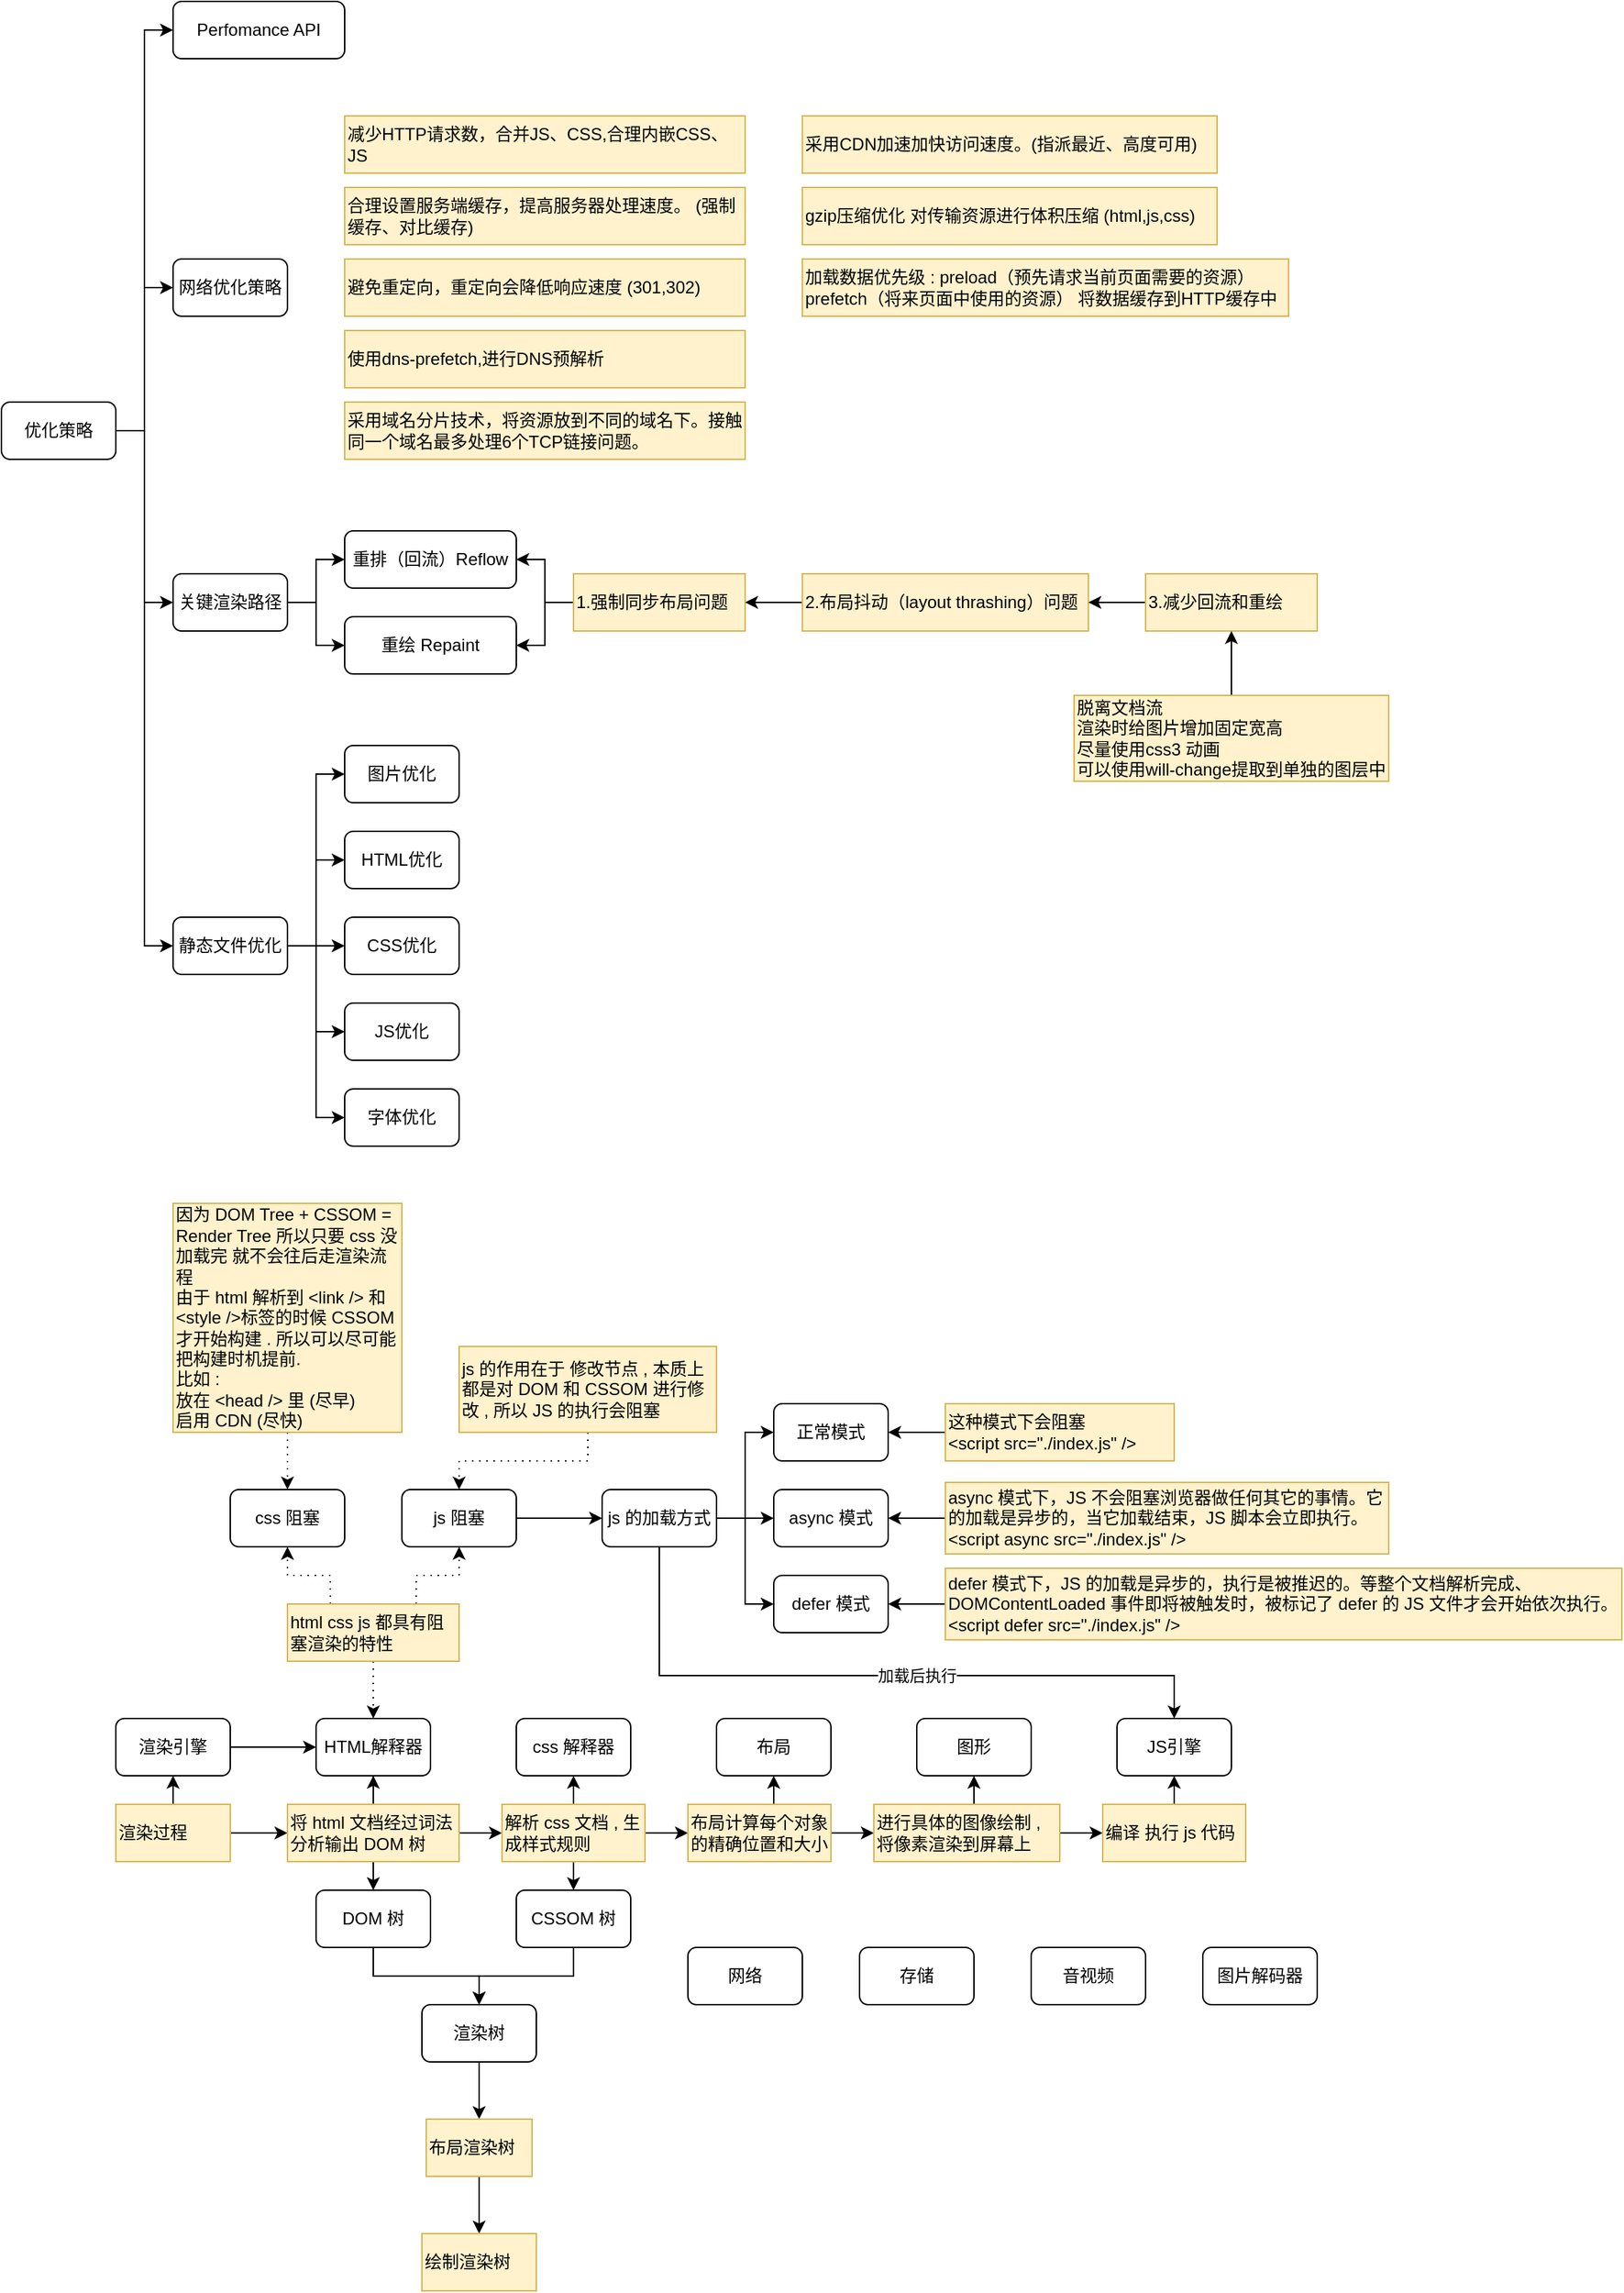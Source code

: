 <mxfile version="24.4.13" type="github">
  <diagram name="第 1 页" id="fa3JzIOEpzAEIbz7c-mS">
    <mxGraphModel dx="1221" dy="725" grid="1" gridSize="10" guides="1" tooltips="1" connect="1" arrows="1" fold="1" page="1" pageScale="1" pageWidth="827" pageHeight="1169" math="0" shadow="0">
      <root>
        <mxCell id="0" />
        <mxCell id="1" parent="0" />
        <mxCell id="NSkligS_rQyxowmOvO4k-1" value="Perfomance API" style="rounded=1;whiteSpace=wrap;html=1;" parent="1" vertex="1">
          <mxGeometry x="160" y="40" width="120" height="40" as="geometry" />
        </mxCell>
        <mxCell id="NSkligS_rQyxowmOvO4k-12" style="edgeStyle=orthogonalEdgeStyle;rounded=0;orthogonalLoop=1;jettySize=auto;html=1;exitX=1;exitY=0.5;exitDx=0;exitDy=0;entryX=0;entryY=0.5;entryDx=0;entryDy=0;" parent="1" source="NSkligS_rQyxowmOvO4k-2" target="NSkligS_rQyxowmOvO4k-1" edge="1">
          <mxGeometry relative="1" as="geometry" />
        </mxCell>
        <mxCell id="NSkligS_rQyxowmOvO4k-13" style="edgeStyle=orthogonalEdgeStyle;rounded=0;orthogonalLoop=1;jettySize=auto;html=1;exitX=1;exitY=0.5;exitDx=0;exitDy=0;entryX=0;entryY=0.5;entryDx=0;entryDy=0;" parent="1" source="NSkligS_rQyxowmOvO4k-2" target="NSkligS_rQyxowmOvO4k-3" edge="1">
          <mxGeometry relative="1" as="geometry" />
        </mxCell>
        <mxCell id="NSkligS_rQyxowmOvO4k-14" style="edgeStyle=orthogonalEdgeStyle;rounded=0;orthogonalLoop=1;jettySize=auto;html=1;exitX=1;exitY=0.5;exitDx=0;exitDy=0;entryX=0;entryY=0.5;entryDx=0;entryDy=0;" parent="1" source="NSkligS_rQyxowmOvO4k-2" target="NSkligS_rQyxowmOvO4k-5" edge="1">
          <mxGeometry relative="1" as="geometry" />
        </mxCell>
        <mxCell id="NSkligS_rQyxowmOvO4k-15" style="edgeStyle=orthogonalEdgeStyle;rounded=0;orthogonalLoop=1;jettySize=auto;html=1;exitX=1;exitY=0.5;exitDx=0;exitDy=0;entryX=0;entryY=0.5;entryDx=0;entryDy=0;" parent="1" source="NSkligS_rQyxowmOvO4k-2" target="NSkligS_rQyxowmOvO4k-6" edge="1">
          <mxGeometry relative="1" as="geometry" />
        </mxCell>
        <mxCell id="NSkligS_rQyxowmOvO4k-2" value="优化策略" style="rounded=1;whiteSpace=wrap;html=1;" parent="1" vertex="1">
          <mxGeometry x="40" y="320" width="80" height="40" as="geometry" />
        </mxCell>
        <mxCell id="NSkligS_rQyxowmOvO4k-3" value="网络优化策略" style="rounded=1;whiteSpace=wrap;html=1;" parent="1" vertex="1">
          <mxGeometry x="160" y="220" width="80" height="40" as="geometry" />
        </mxCell>
        <mxCell id="NSkligS_rQyxowmOvO4k-31" style="edgeStyle=orthogonalEdgeStyle;rounded=0;orthogonalLoop=1;jettySize=auto;html=1;exitX=1;exitY=0.5;exitDx=0;exitDy=0;entryX=0;entryY=0.5;entryDx=0;entryDy=0;" parent="1" source="NSkligS_rQyxowmOvO4k-5" target="NSkligS_rQyxowmOvO4k-29" edge="1">
          <mxGeometry relative="1" as="geometry" />
        </mxCell>
        <mxCell id="NSkligS_rQyxowmOvO4k-33" style="edgeStyle=orthogonalEdgeStyle;rounded=0;orthogonalLoop=1;jettySize=auto;html=1;exitX=1;exitY=0.5;exitDx=0;exitDy=0;entryX=0;entryY=0.5;entryDx=0;entryDy=0;" parent="1" source="NSkligS_rQyxowmOvO4k-5" target="NSkligS_rQyxowmOvO4k-30" edge="1">
          <mxGeometry relative="1" as="geometry" />
        </mxCell>
        <mxCell id="NSkligS_rQyxowmOvO4k-5" value="关键渲染路径" style="rounded=1;whiteSpace=wrap;html=1;" parent="1" vertex="1">
          <mxGeometry x="160" y="440" width="80" height="40" as="geometry" />
        </mxCell>
        <mxCell id="NSkligS_rQyxowmOvO4k-16" style="edgeStyle=orthogonalEdgeStyle;rounded=0;orthogonalLoop=1;jettySize=auto;html=1;exitX=1;exitY=0.5;exitDx=0;exitDy=0;entryX=0;entryY=0.5;entryDx=0;entryDy=0;" parent="1" source="NSkligS_rQyxowmOvO4k-6" target="NSkligS_rQyxowmOvO4k-7" edge="1">
          <mxGeometry relative="1" as="geometry" />
        </mxCell>
        <mxCell id="NSkligS_rQyxowmOvO4k-17" style="edgeStyle=orthogonalEdgeStyle;rounded=0;orthogonalLoop=1;jettySize=auto;html=1;exitX=1;exitY=0.5;exitDx=0;exitDy=0;entryX=0;entryY=0.5;entryDx=0;entryDy=0;" parent="1" source="NSkligS_rQyxowmOvO4k-6" target="NSkligS_rQyxowmOvO4k-8" edge="1">
          <mxGeometry relative="1" as="geometry" />
        </mxCell>
        <mxCell id="NSkligS_rQyxowmOvO4k-18" style="edgeStyle=orthogonalEdgeStyle;rounded=0;orthogonalLoop=1;jettySize=auto;html=1;exitX=1;exitY=0.5;exitDx=0;exitDy=0;entryX=0;entryY=0.5;entryDx=0;entryDy=0;" parent="1" source="NSkligS_rQyxowmOvO4k-6" target="NSkligS_rQyxowmOvO4k-9" edge="1">
          <mxGeometry relative="1" as="geometry" />
        </mxCell>
        <mxCell id="NSkligS_rQyxowmOvO4k-19" style="edgeStyle=orthogonalEdgeStyle;rounded=0;orthogonalLoop=1;jettySize=auto;html=1;exitX=1;exitY=0.5;exitDx=0;exitDy=0;entryX=0;entryY=0.5;entryDx=0;entryDy=0;" parent="1" source="NSkligS_rQyxowmOvO4k-6" target="NSkligS_rQyxowmOvO4k-10" edge="1">
          <mxGeometry relative="1" as="geometry" />
        </mxCell>
        <mxCell id="NSkligS_rQyxowmOvO4k-20" style="edgeStyle=orthogonalEdgeStyle;rounded=0;orthogonalLoop=1;jettySize=auto;html=1;exitX=1;exitY=0.5;exitDx=0;exitDy=0;entryX=0;entryY=0.5;entryDx=0;entryDy=0;" parent="1" source="NSkligS_rQyxowmOvO4k-6" target="NSkligS_rQyxowmOvO4k-11" edge="1">
          <mxGeometry relative="1" as="geometry" />
        </mxCell>
        <mxCell id="NSkligS_rQyxowmOvO4k-6" value="静态文件优化" style="rounded=1;whiteSpace=wrap;html=1;" parent="1" vertex="1">
          <mxGeometry x="160" y="680" width="80" height="40" as="geometry" />
        </mxCell>
        <mxCell id="NSkligS_rQyxowmOvO4k-7" value="图片优化" style="rounded=1;whiteSpace=wrap;html=1;" parent="1" vertex="1">
          <mxGeometry x="280" y="560" width="80" height="40" as="geometry" />
        </mxCell>
        <mxCell id="NSkligS_rQyxowmOvO4k-8" value="HTML优化" style="rounded=1;whiteSpace=wrap;html=1;" parent="1" vertex="1">
          <mxGeometry x="280" y="620" width="80" height="40" as="geometry" />
        </mxCell>
        <mxCell id="NSkligS_rQyxowmOvO4k-9" value="CSS优化" style="rounded=1;whiteSpace=wrap;html=1;" parent="1" vertex="1">
          <mxGeometry x="280" y="680" width="80" height="40" as="geometry" />
        </mxCell>
        <mxCell id="NSkligS_rQyxowmOvO4k-10" value="JS优化" style="rounded=1;whiteSpace=wrap;html=1;" parent="1" vertex="1">
          <mxGeometry x="280" y="740" width="80" height="40" as="geometry" />
        </mxCell>
        <mxCell id="NSkligS_rQyxowmOvO4k-11" value="字体优化" style="rounded=1;whiteSpace=wrap;html=1;" parent="1" vertex="1">
          <mxGeometry x="280" y="800" width="80" height="40" as="geometry" />
        </mxCell>
        <mxCell id="NSkligS_rQyxowmOvO4k-21" value="减少HTTP请求数，合并JS、CSS,合理内嵌CSS、JS" style="text;html=1;align=left;verticalAlign=middle;whiteSpace=wrap;rounded=0;fillColor=#fff2cc;strokeColor=#d6b656;" parent="1" vertex="1">
          <mxGeometry x="280" y="120" width="280" height="40" as="geometry" />
        </mxCell>
        <mxCell id="NSkligS_rQyxowmOvO4k-22" value="合理设置服务端缓存，提高服务器处理速度。 (强制缓存、对比缓存)" style="text;html=1;align=left;verticalAlign=middle;whiteSpace=wrap;rounded=0;fillColor=#fff2cc;strokeColor=#d6b656;" parent="1" vertex="1">
          <mxGeometry x="280" y="170" width="280" height="40" as="geometry" />
        </mxCell>
        <mxCell id="NSkligS_rQyxowmOvO4k-23" value="避免重定向，重定向会降低响应速度 (301,302)" style="text;html=1;align=left;verticalAlign=middle;whiteSpace=wrap;rounded=0;fillColor=#fff2cc;strokeColor=#d6b656;" parent="1" vertex="1">
          <mxGeometry x="280" y="220" width="280" height="40" as="geometry" />
        </mxCell>
        <mxCell id="NSkligS_rQyxowmOvO4k-24" value="使用dns-prefetch,进行DNS预解析" style="text;html=1;align=left;verticalAlign=middle;whiteSpace=wrap;rounded=0;fillColor=#fff2cc;strokeColor=#d6b656;" parent="1" vertex="1">
          <mxGeometry x="280" y="270" width="280" height="40" as="geometry" />
        </mxCell>
        <mxCell id="NSkligS_rQyxowmOvO4k-25" value="采用域名分片技术，将资源放到不同的域名下。接触同一个域名最多处理6个TCP链接问题。" style="text;html=1;align=left;verticalAlign=middle;whiteSpace=wrap;rounded=0;fillColor=#fff2cc;strokeColor=#d6b656;" parent="1" vertex="1">
          <mxGeometry x="280" y="320" width="280" height="40" as="geometry" />
        </mxCell>
        <mxCell id="NSkligS_rQyxowmOvO4k-26" value="采用CDN加速加快访问速度。(指派最近、高度可用)" style="text;html=1;align=left;verticalAlign=middle;whiteSpace=wrap;rounded=0;fillColor=#fff2cc;strokeColor=#d6b656;" parent="1" vertex="1">
          <mxGeometry x="600" y="120" width="290" height="40" as="geometry" />
        </mxCell>
        <mxCell id="NSkligS_rQyxowmOvO4k-27" value="gzip压缩优化 对传输资源进行体积压缩 (html,js,css)" style="text;html=1;align=left;verticalAlign=middle;whiteSpace=wrap;rounded=0;fillColor=#fff2cc;strokeColor=#d6b656;" parent="1" vertex="1">
          <mxGeometry x="600" y="170" width="290" height="40" as="geometry" />
        </mxCell>
        <mxCell id="NSkligS_rQyxowmOvO4k-28" value="加载数据优先级 : preload（预先请求当前页面需要的资源） prefetch（将来页面中使用的资源） 将数据缓存到HTTP缓存中" style="text;html=1;align=left;verticalAlign=middle;whiteSpace=wrap;rounded=0;fillColor=#fff2cc;strokeColor=#d6b656;" parent="1" vertex="1">
          <mxGeometry x="600" y="220" width="340" height="40" as="geometry" />
        </mxCell>
        <mxCell id="NSkligS_rQyxowmOvO4k-29" value="重排（回流）Reflow" style="rounded=1;whiteSpace=wrap;html=1;" parent="1" vertex="1">
          <mxGeometry x="280" y="410" width="120" height="40" as="geometry" />
        </mxCell>
        <mxCell id="NSkligS_rQyxowmOvO4k-30" value="重绘 Repaint" style="rounded=1;whiteSpace=wrap;html=1;" parent="1" vertex="1">
          <mxGeometry x="280" y="470" width="120" height="40" as="geometry" />
        </mxCell>
        <mxCell id="NSkligS_rQyxowmOvO4k-37" style="edgeStyle=orthogonalEdgeStyle;rounded=0;orthogonalLoop=1;jettySize=auto;html=1;exitX=0;exitY=0.5;exitDx=0;exitDy=0;" parent="1" source="NSkligS_rQyxowmOvO4k-34" target="NSkligS_rQyxowmOvO4k-29" edge="1">
          <mxGeometry relative="1" as="geometry" />
        </mxCell>
        <mxCell id="NSkligS_rQyxowmOvO4k-40" style="edgeStyle=orthogonalEdgeStyle;rounded=0;orthogonalLoop=1;jettySize=auto;html=1;exitX=0;exitY=0.5;exitDx=0;exitDy=0;entryX=1;entryY=0.5;entryDx=0;entryDy=0;" parent="1" source="NSkligS_rQyxowmOvO4k-34" target="NSkligS_rQyxowmOvO4k-30" edge="1">
          <mxGeometry relative="1" as="geometry" />
        </mxCell>
        <mxCell id="NSkligS_rQyxowmOvO4k-34" value="1.强制同步布局问题" style="text;html=1;align=left;verticalAlign=middle;whiteSpace=wrap;rounded=0;fillColor=#fff2cc;strokeColor=#d6b656;" parent="1" vertex="1">
          <mxGeometry x="440" y="440" width="120" height="40" as="geometry" />
        </mxCell>
        <mxCell id="NSkligS_rQyxowmOvO4k-38" style="edgeStyle=orthogonalEdgeStyle;rounded=0;orthogonalLoop=1;jettySize=auto;html=1;exitX=0;exitY=0.5;exitDx=0;exitDy=0;entryX=1;entryY=0.5;entryDx=0;entryDy=0;" parent="1" source="NSkligS_rQyxowmOvO4k-35" target="NSkligS_rQyxowmOvO4k-34" edge="1">
          <mxGeometry relative="1" as="geometry" />
        </mxCell>
        <mxCell id="NSkligS_rQyxowmOvO4k-35" value="2.布局抖动（layout thrashing）问题" style="text;html=1;align=left;verticalAlign=middle;whiteSpace=wrap;rounded=0;fillColor=#fff2cc;strokeColor=#d6b656;" parent="1" vertex="1">
          <mxGeometry x="600" y="440" width="200" height="40" as="geometry" />
        </mxCell>
        <mxCell id="NSkligS_rQyxowmOvO4k-39" style="edgeStyle=orthogonalEdgeStyle;rounded=0;orthogonalLoop=1;jettySize=auto;html=1;exitX=0;exitY=0.5;exitDx=0;exitDy=0;entryX=1;entryY=0.5;entryDx=0;entryDy=0;" parent="1" source="NSkligS_rQyxowmOvO4k-36" target="NSkligS_rQyxowmOvO4k-35" edge="1">
          <mxGeometry relative="1" as="geometry" />
        </mxCell>
        <mxCell id="NSkligS_rQyxowmOvO4k-36" value="3.减少回流和重绘" style="text;html=1;align=left;verticalAlign=middle;whiteSpace=wrap;rounded=0;fillColor=#fff2cc;strokeColor=#d6b656;" parent="1" vertex="1">
          <mxGeometry x="840" y="440" width="120" height="40" as="geometry" />
        </mxCell>
        <mxCell id="NSkligS_rQyxowmOvO4k-43" style="edgeStyle=orthogonalEdgeStyle;rounded=0;orthogonalLoop=1;jettySize=auto;html=1;exitX=0.5;exitY=0;exitDx=0;exitDy=0;entryX=0.5;entryY=1;entryDx=0;entryDy=0;" parent="1" source="NSkligS_rQyxowmOvO4k-41" target="NSkligS_rQyxowmOvO4k-36" edge="1">
          <mxGeometry relative="1" as="geometry" />
        </mxCell>
        <mxCell id="NSkligS_rQyxowmOvO4k-41" value="&lt;div&gt;脱离文档流&lt;/div&gt;&lt;div&gt;渲染时给图片增加固定宽高&lt;/div&gt;&lt;div&gt;尽量使用css3 动画&lt;/div&gt;&lt;div&gt;可以使用will-change提取到单独的图层中&lt;/div&gt;" style="text;html=1;align=left;verticalAlign=middle;whiteSpace=wrap;rounded=0;fillColor=#fff2cc;strokeColor=#d6b656;" parent="1" vertex="1">
          <mxGeometry x="790" y="525" width="220" height="60" as="geometry" />
        </mxCell>
        <mxCell id="zD0Xw_IBZpKbBdzINucS-46" style="edgeStyle=orthogonalEdgeStyle;rounded=0;orthogonalLoop=1;jettySize=auto;html=1;exitX=1;exitY=0.5;exitDx=0;exitDy=0;entryX=0;entryY=0.5;entryDx=0;entryDy=0;" parent="1" source="zD0Xw_IBZpKbBdzINucS-2" target="zD0Xw_IBZpKbBdzINucS-4" edge="1">
          <mxGeometry relative="1" as="geometry" />
        </mxCell>
        <mxCell id="zD0Xw_IBZpKbBdzINucS-2" value="渲染引擎" style="rounded=1;whiteSpace=wrap;html=1;" parent="1" vertex="1">
          <mxGeometry x="120" y="1240" width="80" height="40" as="geometry" />
        </mxCell>
        <mxCell id="zD0Xw_IBZpKbBdzINucS-3" value="JS引擎" style="rounded=1;whiteSpace=wrap;html=1;" parent="1" vertex="1">
          <mxGeometry x="820" y="1240" width="80" height="40" as="geometry" />
        </mxCell>
        <mxCell id="zD0Xw_IBZpKbBdzINucS-4" value="HTML解释器" style="rounded=1;whiteSpace=wrap;html=1;" parent="1" vertex="1">
          <mxGeometry x="260" y="1240" width="80" height="40" as="geometry" />
        </mxCell>
        <mxCell id="zD0Xw_IBZpKbBdzINucS-11" value="图片解码器" style="rounded=1;whiteSpace=wrap;html=1;" parent="1" vertex="1">
          <mxGeometry x="880" y="1400" width="80" height="40" as="geometry" />
        </mxCell>
        <mxCell id="zD0Xw_IBZpKbBdzINucS-12" value="音视频" style="rounded=1;whiteSpace=wrap;html=1;" parent="1" vertex="1">
          <mxGeometry x="760" y="1400" width="80" height="40" as="geometry" />
        </mxCell>
        <mxCell id="zD0Xw_IBZpKbBdzINucS-13" value="图形" style="rounded=1;whiteSpace=wrap;html=1;" parent="1" vertex="1">
          <mxGeometry x="680" y="1240" width="80" height="40" as="geometry" />
        </mxCell>
        <mxCell id="zD0Xw_IBZpKbBdzINucS-14" value="存储" style="rounded=1;whiteSpace=wrap;html=1;" parent="1" vertex="1">
          <mxGeometry x="640" y="1400" width="80" height="40" as="geometry" />
        </mxCell>
        <mxCell id="zD0Xw_IBZpKbBdzINucS-15" value="网络" style="rounded=1;whiteSpace=wrap;html=1;" parent="1" vertex="1">
          <mxGeometry x="520" y="1400" width="80" height="40" as="geometry" />
        </mxCell>
        <mxCell id="zD0Xw_IBZpKbBdzINucS-16" value="布局" style="rounded=1;whiteSpace=wrap;html=1;" parent="1" vertex="1">
          <mxGeometry x="540" y="1240" width="80" height="40" as="geometry" />
        </mxCell>
        <mxCell id="zD0Xw_IBZpKbBdzINucS-17" value="css 解释器" style="rounded=1;whiteSpace=wrap;html=1;" parent="1" vertex="1">
          <mxGeometry x="400" y="1240" width="80" height="40" as="geometry" />
        </mxCell>
        <mxCell id="zD0Xw_IBZpKbBdzINucS-23" style="edgeStyle=orthogonalEdgeStyle;rounded=0;orthogonalLoop=1;jettySize=auto;html=1;exitX=0.5;exitY=0;exitDx=0;exitDy=0;" parent="1" source="zD0Xw_IBZpKbBdzINucS-22" target="zD0Xw_IBZpKbBdzINucS-2" edge="1">
          <mxGeometry relative="1" as="geometry" />
        </mxCell>
        <mxCell id="zD0Xw_IBZpKbBdzINucS-31" style="edgeStyle=orthogonalEdgeStyle;rounded=0;orthogonalLoop=1;jettySize=auto;html=1;exitX=1;exitY=0.5;exitDx=0;exitDy=0;entryX=0;entryY=0.5;entryDx=0;entryDy=0;" parent="1" source="zD0Xw_IBZpKbBdzINucS-22" target="zD0Xw_IBZpKbBdzINucS-24" edge="1">
          <mxGeometry relative="1" as="geometry" />
        </mxCell>
        <mxCell id="zD0Xw_IBZpKbBdzINucS-22" value="渲染过程" style="text;html=1;align=left;verticalAlign=middle;whiteSpace=wrap;rounded=0;fillColor=#fff2cc;strokeColor=#d6b656;" parent="1" vertex="1">
          <mxGeometry x="120" y="1300" width="80" height="40" as="geometry" />
        </mxCell>
        <mxCell id="zD0Xw_IBZpKbBdzINucS-33" style="edgeStyle=orthogonalEdgeStyle;rounded=0;orthogonalLoop=1;jettySize=auto;html=1;exitX=1;exitY=0.5;exitDx=0;exitDy=0;entryX=0;entryY=0.5;entryDx=0;entryDy=0;" parent="1" source="zD0Xw_IBZpKbBdzINucS-24" target="zD0Xw_IBZpKbBdzINucS-26" edge="1">
          <mxGeometry relative="1" as="geometry" />
        </mxCell>
        <mxCell id="zD0Xw_IBZpKbBdzINucS-40" style="edgeStyle=orthogonalEdgeStyle;rounded=0;orthogonalLoop=1;jettySize=auto;html=1;exitX=0.5;exitY=0;exitDx=0;exitDy=0;" parent="1" source="zD0Xw_IBZpKbBdzINucS-24" target="zD0Xw_IBZpKbBdzINucS-4" edge="1">
          <mxGeometry relative="1" as="geometry" />
        </mxCell>
        <mxCell id="zD0Xw_IBZpKbBdzINucS-55" style="edgeStyle=orthogonalEdgeStyle;rounded=0;orthogonalLoop=1;jettySize=auto;html=1;exitX=0.5;exitY=1;exitDx=0;exitDy=0;entryX=0.5;entryY=0;entryDx=0;entryDy=0;" parent="1" source="zD0Xw_IBZpKbBdzINucS-24" target="zD0Xw_IBZpKbBdzINucS-52" edge="1">
          <mxGeometry relative="1" as="geometry" />
        </mxCell>
        <mxCell id="zD0Xw_IBZpKbBdzINucS-24" value="将 html 文档经过词法分析输出 DOM 树" style="text;html=1;align=left;verticalAlign=middle;whiteSpace=wrap;rounded=0;fillColor=#fff2cc;strokeColor=#d6b656;" parent="1" vertex="1">
          <mxGeometry x="240" y="1300" width="120" height="40" as="geometry" />
        </mxCell>
        <mxCell id="zD0Xw_IBZpKbBdzINucS-34" style="edgeStyle=orthogonalEdgeStyle;rounded=0;orthogonalLoop=1;jettySize=auto;html=1;exitX=1;exitY=0.5;exitDx=0;exitDy=0;entryX=0;entryY=0.5;entryDx=0;entryDy=0;" parent="1" source="zD0Xw_IBZpKbBdzINucS-26" target="zD0Xw_IBZpKbBdzINucS-27" edge="1">
          <mxGeometry relative="1" as="geometry" />
        </mxCell>
        <mxCell id="zD0Xw_IBZpKbBdzINucS-41" style="edgeStyle=orthogonalEdgeStyle;rounded=0;orthogonalLoop=1;jettySize=auto;html=1;exitX=0.5;exitY=0;exitDx=0;exitDy=0;entryX=0.5;entryY=1;entryDx=0;entryDy=0;" parent="1" source="zD0Xw_IBZpKbBdzINucS-26" target="zD0Xw_IBZpKbBdzINucS-17" edge="1">
          <mxGeometry relative="1" as="geometry" />
        </mxCell>
        <mxCell id="zD0Xw_IBZpKbBdzINucS-56" style="edgeStyle=orthogonalEdgeStyle;rounded=0;orthogonalLoop=1;jettySize=auto;html=1;exitX=0.5;exitY=1;exitDx=0;exitDy=0;entryX=0.5;entryY=0;entryDx=0;entryDy=0;" parent="1" source="zD0Xw_IBZpKbBdzINucS-26" target="zD0Xw_IBZpKbBdzINucS-51" edge="1">
          <mxGeometry relative="1" as="geometry" />
        </mxCell>
        <mxCell id="zD0Xw_IBZpKbBdzINucS-26" value="解析 css 文档 , 生成样式规则" style="text;html=1;align=left;verticalAlign=middle;whiteSpace=wrap;rounded=0;fillColor=#fff2cc;strokeColor=#d6b656;" parent="1" vertex="1">
          <mxGeometry x="390" y="1300" width="100" height="40" as="geometry" />
        </mxCell>
        <mxCell id="zD0Xw_IBZpKbBdzINucS-35" style="edgeStyle=orthogonalEdgeStyle;rounded=0;orthogonalLoop=1;jettySize=auto;html=1;exitX=1;exitY=0.5;exitDx=0;exitDy=0;entryX=0;entryY=0.5;entryDx=0;entryDy=0;" parent="1" source="zD0Xw_IBZpKbBdzINucS-27" target="zD0Xw_IBZpKbBdzINucS-28" edge="1">
          <mxGeometry relative="1" as="geometry" />
        </mxCell>
        <mxCell id="zD0Xw_IBZpKbBdzINucS-42" style="edgeStyle=orthogonalEdgeStyle;rounded=0;orthogonalLoop=1;jettySize=auto;html=1;exitX=0.5;exitY=0;exitDx=0;exitDy=0;entryX=0.5;entryY=1;entryDx=0;entryDy=0;" parent="1" source="zD0Xw_IBZpKbBdzINucS-27" target="zD0Xw_IBZpKbBdzINucS-16" edge="1">
          <mxGeometry relative="1" as="geometry" />
        </mxCell>
        <mxCell id="zD0Xw_IBZpKbBdzINucS-27" value="布局计算每个对象的精确位置和大小" style="text;html=1;align=left;verticalAlign=middle;whiteSpace=wrap;rounded=0;fillColor=#fff2cc;strokeColor=#d6b656;" parent="1" vertex="1">
          <mxGeometry x="520" y="1300" width="100" height="40" as="geometry" />
        </mxCell>
        <mxCell id="zD0Xw_IBZpKbBdzINucS-36" style="edgeStyle=orthogonalEdgeStyle;rounded=0;orthogonalLoop=1;jettySize=auto;html=1;exitX=1;exitY=0.5;exitDx=0;exitDy=0;" parent="1" source="zD0Xw_IBZpKbBdzINucS-28" target="zD0Xw_IBZpKbBdzINucS-29" edge="1">
          <mxGeometry relative="1" as="geometry" />
        </mxCell>
        <mxCell id="zD0Xw_IBZpKbBdzINucS-43" style="edgeStyle=orthogonalEdgeStyle;rounded=0;orthogonalLoop=1;jettySize=auto;html=1;exitX=0.5;exitY=0;exitDx=0;exitDy=0;entryX=0.5;entryY=1;entryDx=0;entryDy=0;" parent="1" source="zD0Xw_IBZpKbBdzINucS-28" target="zD0Xw_IBZpKbBdzINucS-13" edge="1">
          <mxGeometry relative="1" as="geometry" />
        </mxCell>
        <mxCell id="zD0Xw_IBZpKbBdzINucS-28" value="进行具体的图像绘制 , 将像素渲染到屏幕上" style="text;html=1;align=left;verticalAlign=middle;whiteSpace=wrap;rounded=0;fillColor=#fff2cc;strokeColor=#d6b656;" parent="1" vertex="1">
          <mxGeometry x="650" y="1300" width="130" height="40" as="geometry" />
        </mxCell>
        <mxCell id="zD0Xw_IBZpKbBdzINucS-44" style="edgeStyle=orthogonalEdgeStyle;rounded=0;orthogonalLoop=1;jettySize=auto;html=1;exitX=0.5;exitY=0;exitDx=0;exitDy=0;" parent="1" source="zD0Xw_IBZpKbBdzINucS-29" target="zD0Xw_IBZpKbBdzINucS-3" edge="1">
          <mxGeometry relative="1" as="geometry" />
        </mxCell>
        <mxCell id="zD0Xw_IBZpKbBdzINucS-29" value="编译 执行 js 代码" style="text;html=1;align=left;verticalAlign=middle;whiteSpace=wrap;rounded=0;fillColor=#fff2cc;strokeColor=#d6b656;" parent="1" vertex="1">
          <mxGeometry x="810" y="1300" width="100" height="40" as="geometry" />
        </mxCell>
        <mxCell id="zD0Xw_IBZpKbBdzINucS-32" style="edgeStyle=orthogonalEdgeStyle;rounded=0;orthogonalLoop=1;jettySize=auto;html=1;exitX=0.5;exitY=1;exitDx=0;exitDy=0;" parent="1" source="zD0Xw_IBZpKbBdzINucS-4" target="zD0Xw_IBZpKbBdzINucS-4" edge="1">
          <mxGeometry relative="1" as="geometry" />
        </mxCell>
        <mxCell id="zD0Xw_IBZpKbBdzINucS-47" value="css 阻塞" style="rounded=1;whiteSpace=wrap;html=1;" parent="1" vertex="1">
          <mxGeometry x="200" y="1080" width="80" height="40" as="geometry" />
        </mxCell>
        <mxCell id="zD0Xw_IBZpKbBdzINucS-77" style="edgeStyle=orthogonalEdgeStyle;rounded=0;orthogonalLoop=1;jettySize=auto;html=1;exitX=1;exitY=0.5;exitDx=0;exitDy=0;entryX=0;entryY=0.5;entryDx=0;entryDy=0;" parent="1" source="zD0Xw_IBZpKbBdzINucS-48" target="zD0Xw_IBZpKbBdzINucS-74" edge="1">
          <mxGeometry relative="1" as="geometry" />
        </mxCell>
        <mxCell id="zD0Xw_IBZpKbBdzINucS-78" style="edgeStyle=orthogonalEdgeStyle;rounded=0;orthogonalLoop=1;jettySize=auto;html=1;exitX=1;exitY=0.5;exitDx=0;exitDy=0;entryX=0;entryY=0.5;entryDx=0;entryDy=0;" parent="1" source="zD0Xw_IBZpKbBdzINucS-48" target="zD0Xw_IBZpKbBdzINucS-76" edge="1">
          <mxGeometry relative="1" as="geometry" />
        </mxCell>
        <mxCell id="zD0Xw_IBZpKbBdzINucS-79" style="edgeStyle=orthogonalEdgeStyle;rounded=0;orthogonalLoop=1;jettySize=auto;html=1;exitX=1;exitY=0.5;exitDx=0;exitDy=0;entryX=0;entryY=0.5;entryDx=0;entryDy=0;" parent="1" source="zD0Xw_IBZpKbBdzINucS-48" target="zD0Xw_IBZpKbBdzINucS-75" edge="1">
          <mxGeometry relative="1" as="geometry" />
        </mxCell>
        <mxCell id="MznTz92uBUtgQGI_7qWU-1" style="edgeStyle=orthogonalEdgeStyle;rounded=0;orthogonalLoop=1;jettySize=auto;html=1;exitX=0.5;exitY=1;exitDx=0;exitDy=0;entryX=0.5;entryY=0;entryDx=0;entryDy=0;" edge="1" parent="1" source="zD0Xw_IBZpKbBdzINucS-48" target="zD0Xw_IBZpKbBdzINucS-3">
          <mxGeometry relative="1" as="geometry">
            <Array as="points">
              <mxPoint x="500" y="1210" />
              <mxPoint x="860" y="1210" />
            </Array>
          </mxGeometry>
        </mxCell>
        <mxCell id="MznTz92uBUtgQGI_7qWU-2" value="加载后执行" style="edgeLabel;html=1;align=center;verticalAlign=middle;resizable=0;points=[];" vertex="1" connectable="0" parent="MznTz92uBUtgQGI_7qWU-1">
          <mxGeometry x="0.124" y="-2" relative="1" as="geometry">
            <mxPoint y="-2" as="offset" />
          </mxGeometry>
        </mxCell>
        <mxCell id="zD0Xw_IBZpKbBdzINucS-48" value="js 的加载方式" style="rounded=1;whiteSpace=wrap;html=1;" parent="1" vertex="1">
          <mxGeometry x="460" y="1080" width="80" height="40" as="geometry" />
        </mxCell>
        <mxCell id="zD0Xw_IBZpKbBdzINucS-73" style="edgeStyle=orthogonalEdgeStyle;rounded=0;orthogonalLoop=1;jettySize=auto;html=1;exitX=1;exitY=0.5;exitDx=0;exitDy=0;entryX=0;entryY=0.5;entryDx=0;entryDy=0;" parent="1" source="zD0Xw_IBZpKbBdzINucS-49" target="zD0Xw_IBZpKbBdzINucS-48" edge="1">
          <mxGeometry relative="1" as="geometry" />
        </mxCell>
        <mxCell id="zD0Xw_IBZpKbBdzINucS-49" value="js 阻塞" style="rounded=1;whiteSpace=wrap;html=1;" parent="1" vertex="1">
          <mxGeometry x="320" y="1080" width="80" height="40" as="geometry" />
        </mxCell>
        <mxCell id="zD0Xw_IBZpKbBdzINucS-59" style="edgeStyle=orthogonalEdgeStyle;rounded=0;orthogonalLoop=1;jettySize=auto;html=1;exitX=0.5;exitY=1;exitDx=0;exitDy=0;" parent="1" source="zD0Xw_IBZpKbBdzINucS-50" target="zD0Xw_IBZpKbBdzINucS-57" edge="1">
          <mxGeometry relative="1" as="geometry" />
        </mxCell>
        <mxCell id="zD0Xw_IBZpKbBdzINucS-50" value="渲染树" style="rounded=1;whiteSpace=wrap;html=1;" parent="1" vertex="1">
          <mxGeometry x="334" y="1440" width="80" height="40" as="geometry" />
        </mxCell>
        <mxCell id="zD0Xw_IBZpKbBdzINucS-54" style="edgeStyle=orthogonalEdgeStyle;rounded=0;orthogonalLoop=1;jettySize=auto;html=1;exitX=0.5;exitY=1;exitDx=0;exitDy=0;entryX=0.5;entryY=0;entryDx=0;entryDy=0;" parent="1" source="zD0Xw_IBZpKbBdzINucS-51" target="zD0Xw_IBZpKbBdzINucS-50" edge="1">
          <mxGeometry relative="1" as="geometry" />
        </mxCell>
        <mxCell id="zD0Xw_IBZpKbBdzINucS-51" value="CSSOM 树" style="rounded=1;whiteSpace=wrap;html=1;" parent="1" vertex="1">
          <mxGeometry x="400" y="1360" width="80" height="40" as="geometry" />
        </mxCell>
        <mxCell id="zD0Xw_IBZpKbBdzINucS-53" style="edgeStyle=orthogonalEdgeStyle;rounded=0;orthogonalLoop=1;jettySize=auto;html=1;exitX=0.5;exitY=1;exitDx=0;exitDy=0;entryX=0.5;entryY=0;entryDx=0;entryDy=0;" parent="1" source="zD0Xw_IBZpKbBdzINucS-52" target="zD0Xw_IBZpKbBdzINucS-50" edge="1">
          <mxGeometry relative="1" as="geometry" />
        </mxCell>
        <mxCell id="zD0Xw_IBZpKbBdzINucS-52" value="DOM 树" style="rounded=1;whiteSpace=wrap;html=1;" parent="1" vertex="1">
          <mxGeometry x="260" y="1360" width="80" height="40" as="geometry" />
        </mxCell>
        <mxCell id="zD0Xw_IBZpKbBdzINucS-60" style="edgeStyle=orthogonalEdgeStyle;rounded=0;orthogonalLoop=1;jettySize=auto;html=1;exitX=0.5;exitY=1;exitDx=0;exitDy=0;" parent="1" source="zD0Xw_IBZpKbBdzINucS-57" target="zD0Xw_IBZpKbBdzINucS-58" edge="1">
          <mxGeometry relative="1" as="geometry" />
        </mxCell>
        <mxCell id="zD0Xw_IBZpKbBdzINucS-57" value="&lt;span style=&quot;text-align: center;&quot;&gt;布局渲染树&lt;/span&gt;" style="text;html=1;align=left;verticalAlign=middle;whiteSpace=wrap;rounded=0;fillColor=#fff2cc;strokeColor=#d6b656;" parent="1" vertex="1">
          <mxGeometry x="337" y="1520" width="74" height="40" as="geometry" />
        </mxCell>
        <mxCell id="zD0Xw_IBZpKbBdzINucS-58" value="&lt;span style=&quot;text-align: center;&quot;&gt;绘制渲染树&lt;/span&gt;" style="text;html=1;align=left;verticalAlign=middle;whiteSpace=wrap;rounded=0;fillColor=#fff2cc;strokeColor=#d6b656;" parent="1" vertex="1">
          <mxGeometry x="334" y="1600" width="80" height="40" as="geometry" />
        </mxCell>
        <mxCell id="zD0Xw_IBZpKbBdzINucS-62" style="edgeStyle=orthogonalEdgeStyle;rounded=0;orthogonalLoop=1;jettySize=auto;html=1;exitX=0.5;exitY=1;exitDx=0;exitDy=0;entryX=0.5;entryY=0;entryDx=0;entryDy=0;dashed=1;dashPattern=1 4;" parent="1" source="zD0Xw_IBZpKbBdzINucS-61" target="zD0Xw_IBZpKbBdzINucS-4" edge="1">
          <mxGeometry relative="1" as="geometry" />
        </mxCell>
        <mxCell id="zD0Xw_IBZpKbBdzINucS-67" style="edgeStyle=orthogonalEdgeStyle;rounded=0;orthogonalLoop=1;jettySize=auto;html=1;exitX=0.25;exitY=0;exitDx=0;exitDy=0;dashed=1;dashPattern=1 4;" parent="1" source="zD0Xw_IBZpKbBdzINucS-61" target="zD0Xw_IBZpKbBdzINucS-47" edge="1">
          <mxGeometry relative="1" as="geometry" />
        </mxCell>
        <mxCell id="zD0Xw_IBZpKbBdzINucS-68" style="edgeStyle=orthogonalEdgeStyle;rounded=0;orthogonalLoop=1;jettySize=auto;html=1;exitX=0.75;exitY=0;exitDx=0;exitDy=0;entryX=0.5;entryY=1;entryDx=0;entryDy=0;dashed=1;dashPattern=1 4;" parent="1" source="zD0Xw_IBZpKbBdzINucS-61" target="zD0Xw_IBZpKbBdzINucS-49" edge="1">
          <mxGeometry relative="1" as="geometry" />
        </mxCell>
        <mxCell id="zD0Xw_IBZpKbBdzINucS-61" value="html css js 都具有阻塞渲染的特性" style="text;html=1;align=left;verticalAlign=middle;whiteSpace=wrap;rounded=0;fillColor=#fff2cc;strokeColor=#d6b656;" parent="1" vertex="1">
          <mxGeometry x="240" y="1160" width="120" height="40" as="geometry" />
        </mxCell>
        <mxCell id="zD0Xw_IBZpKbBdzINucS-70" style="edgeStyle=orthogonalEdgeStyle;rounded=0;orthogonalLoop=1;jettySize=auto;html=1;exitX=0.5;exitY=1;exitDx=0;exitDy=0;entryX=0.5;entryY=0;entryDx=0;entryDy=0;dashed=1;dashPattern=1 4;" parent="1" source="zD0Xw_IBZpKbBdzINucS-69" target="zD0Xw_IBZpKbBdzINucS-47" edge="1">
          <mxGeometry relative="1" as="geometry" />
        </mxCell>
        <mxCell id="zD0Xw_IBZpKbBdzINucS-69" value="&lt;div&gt;因为 DOM Tree + CSSOM = Render Tree 所以只要 css 没加载完 就不会往后走渲染流程&lt;/div&gt;&lt;div&gt;由于 html 解析到 &amp;lt;link /&amp;gt; 和 &amp;lt;style /&amp;gt;标签的时候 CSSOM 才开始构建 . 所以可以尽可能把构建时机提前.&lt;/div&gt;&lt;div&gt;比如 :&lt;/div&gt;&lt;div&gt;放在 &amp;lt;head /&amp;gt; 里 (尽早)&lt;/div&gt;&lt;div&gt;启用 CDN (尽快)&lt;/div&gt;" style="text;html=1;align=left;verticalAlign=middle;whiteSpace=wrap;rounded=0;fillColor=#fff2cc;strokeColor=#d6b656;" parent="1" vertex="1">
          <mxGeometry x="160" y="880" width="160" height="160" as="geometry" />
        </mxCell>
        <mxCell id="zD0Xw_IBZpKbBdzINucS-72" style="edgeStyle=orthogonalEdgeStyle;rounded=0;orthogonalLoop=1;jettySize=auto;html=1;exitX=0.5;exitY=1;exitDx=0;exitDy=0;dashed=1;dashPattern=1 4;" parent="1" source="zD0Xw_IBZpKbBdzINucS-71" target="zD0Xw_IBZpKbBdzINucS-49" edge="1">
          <mxGeometry relative="1" as="geometry" />
        </mxCell>
        <mxCell id="zD0Xw_IBZpKbBdzINucS-71" value="js 的作用在于 修改节点 , 本质上都是对 DOM 和 CSSOM 进行修改 , 所以 JS 的执行会阻塞" style="text;html=1;align=left;verticalAlign=middle;whiteSpace=wrap;rounded=0;fillColor=#fff2cc;strokeColor=#d6b656;" parent="1" vertex="1">
          <mxGeometry x="360" y="980" width="180" height="60" as="geometry" />
        </mxCell>
        <mxCell id="zD0Xw_IBZpKbBdzINucS-74" value="正常模式" style="rounded=1;whiteSpace=wrap;html=1;" parent="1" vertex="1">
          <mxGeometry x="580" y="1020" width="80" height="40" as="geometry" />
        </mxCell>
        <mxCell id="zD0Xw_IBZpKbBdzINucS-75" value="async 模式" style="rounded=1;whiteSpace=wrap;html=1;" parent="1" vertex="1">
          <mxGeometry x="580" y="1080" width="80" height="40" as="geometry" />
        </mxCell>
        <mxCell id="zD0Xw_IBZpKbBdzINucS-76" value="defer 模式" style="rounded=1;whiteSpace=wrap;html=1;" parent="1" vertex="1">
          <mxGeometry x="580" y="1140" width="80" height="40" as="geometry" />
        </mxCell>
        <mxCell id="zD0Xw_IBZpKbBdzINucS-81" style="edgeStyle=orthogonalEdgeStyle;rounded=0;orthogonalLoop=1;jettySize=auto;html=1;exitX=0;exitY=0.5;exitDx=0;exitDy=0;" parent="1" source="zD0Xw_IBZpKbBdzINucS-80" target="zD0Xw_IBZpKbBdzINucS-74" edge="1">
          <mxGeometry relative="1" as="geometry">
            <mxPoint x="807" y="1080" as="sourcePoint" />
          </mxGeometry>
        </mxCell>
        <mxCell id="zD0Xw_IBZpKbBdzINucS-80" value="这种模式下会阻塞&lt;div&gt;&amp;lt;script src=&quot;./index.js&quot; /&amp;gt;&lt;br&gt;&lt;/div&gt;" style="text;html=1;align=left;verticalAlign=middle;whiteSpace=wrap;rounded=0;fillColor=#fff2cc;strokeColor=#d6b656;" parent="1" vertex="1">
          <mxGeometry x="700" y="1020" width="160" height="40" as="geometry" />
        </mxCell>
        <mxCell id="zD0Xw_IBZpKbBdzINucS-84" style="edgeStyle=orthogonalEdgeStyle;rounded=0;orthogonalLoop=1;jettySize=auto;html=1;exitX=0;exitY=0.5;exitDx=0;exitDy=0;entryX=1;entryY=0.5;entryDx=0;entryDy=0;" parent="1" source="zD0Xw_IBZpKbBdzINucS-82" target="zD0Xw_IBZpKbBdzINucS-75" edge="1">
          <mxGeometry relative="1" as="geometry" />
        </mxCell>
        <mxCell id="zD0Xw_IBZpKbBdzINucS-82" value="&lt;div&gt;&lt;div&gt;async 模式下，JS 不会阻塞浏览器做任何其它的事情。它的加载是异步的，当它加载结束，JS 脚本会立即执行。&lt;/div&gt;&lt;div&gt;&amp;lt;script async src=&quot;./index.js&quot; /&amp;gt;&lt;/div&gt;&lt;/div&gt;" style="text;html=1;align=left;verticalAlign=middle;whiteSpace=wrap;rounded=0;fillColor=#fff2cc;strokeColor=#d6b656;" parent="1" vertex="1">
          <mxGeometry x="700" y="1075" width="310" height="50" as="geometry" />
        </mxCell>
        <mxCell id="zD0Xw_IBZpKbBdzINucS-85" style="edgeStyle=orthogonalEdgeStyle;rounded=0;orthogonalLoop=1;jettySize=auto;html=1;exitX=0;exitY=0.5;exitDx=0;exitDy=0;entryX=1;entryY=0.5;entryDx=0;entryDy=0;" parent="1" source="zD0Xw_IBZpKbBdzINucS-83" target="zD0Xw_IBZpKbBdzINucS-76" edge="1">
          <mxGeometry relative="1" as="geometry" />
        </mxCell>
        <mxCell id="zD0Xw_IBZpKbBdzINucS-83" value="&lt;div&gt;&lt;div&gt;defer 模式下，JS 的加载是异步的，执行是被推迟的。等整个文档解析完成、DOMContentLoaded 事件即将被触发时，被标记了 defer 的 JS 文件才会开始依次执行。&lt;/div&gt;&lt;div&gt;&amp;lt;script defer src=&quot;./index.js&quot; /&amp;gt;&lt;/div&gt;&lt;/div&gt;" style="text;html=1;align=left;verticalAlign=middle;whiteSpace=wrap;rounded=0;fillColor=#fff2cc;strokeColor=#d6b656;" parent="1" vertex="1">
          <mxGeometry x="700" y="1135" width="473" height="50" as="geometry" />
        </mxCell>
      </root>
    </mxGraphModel>
  </diagram>
</mxfile>
